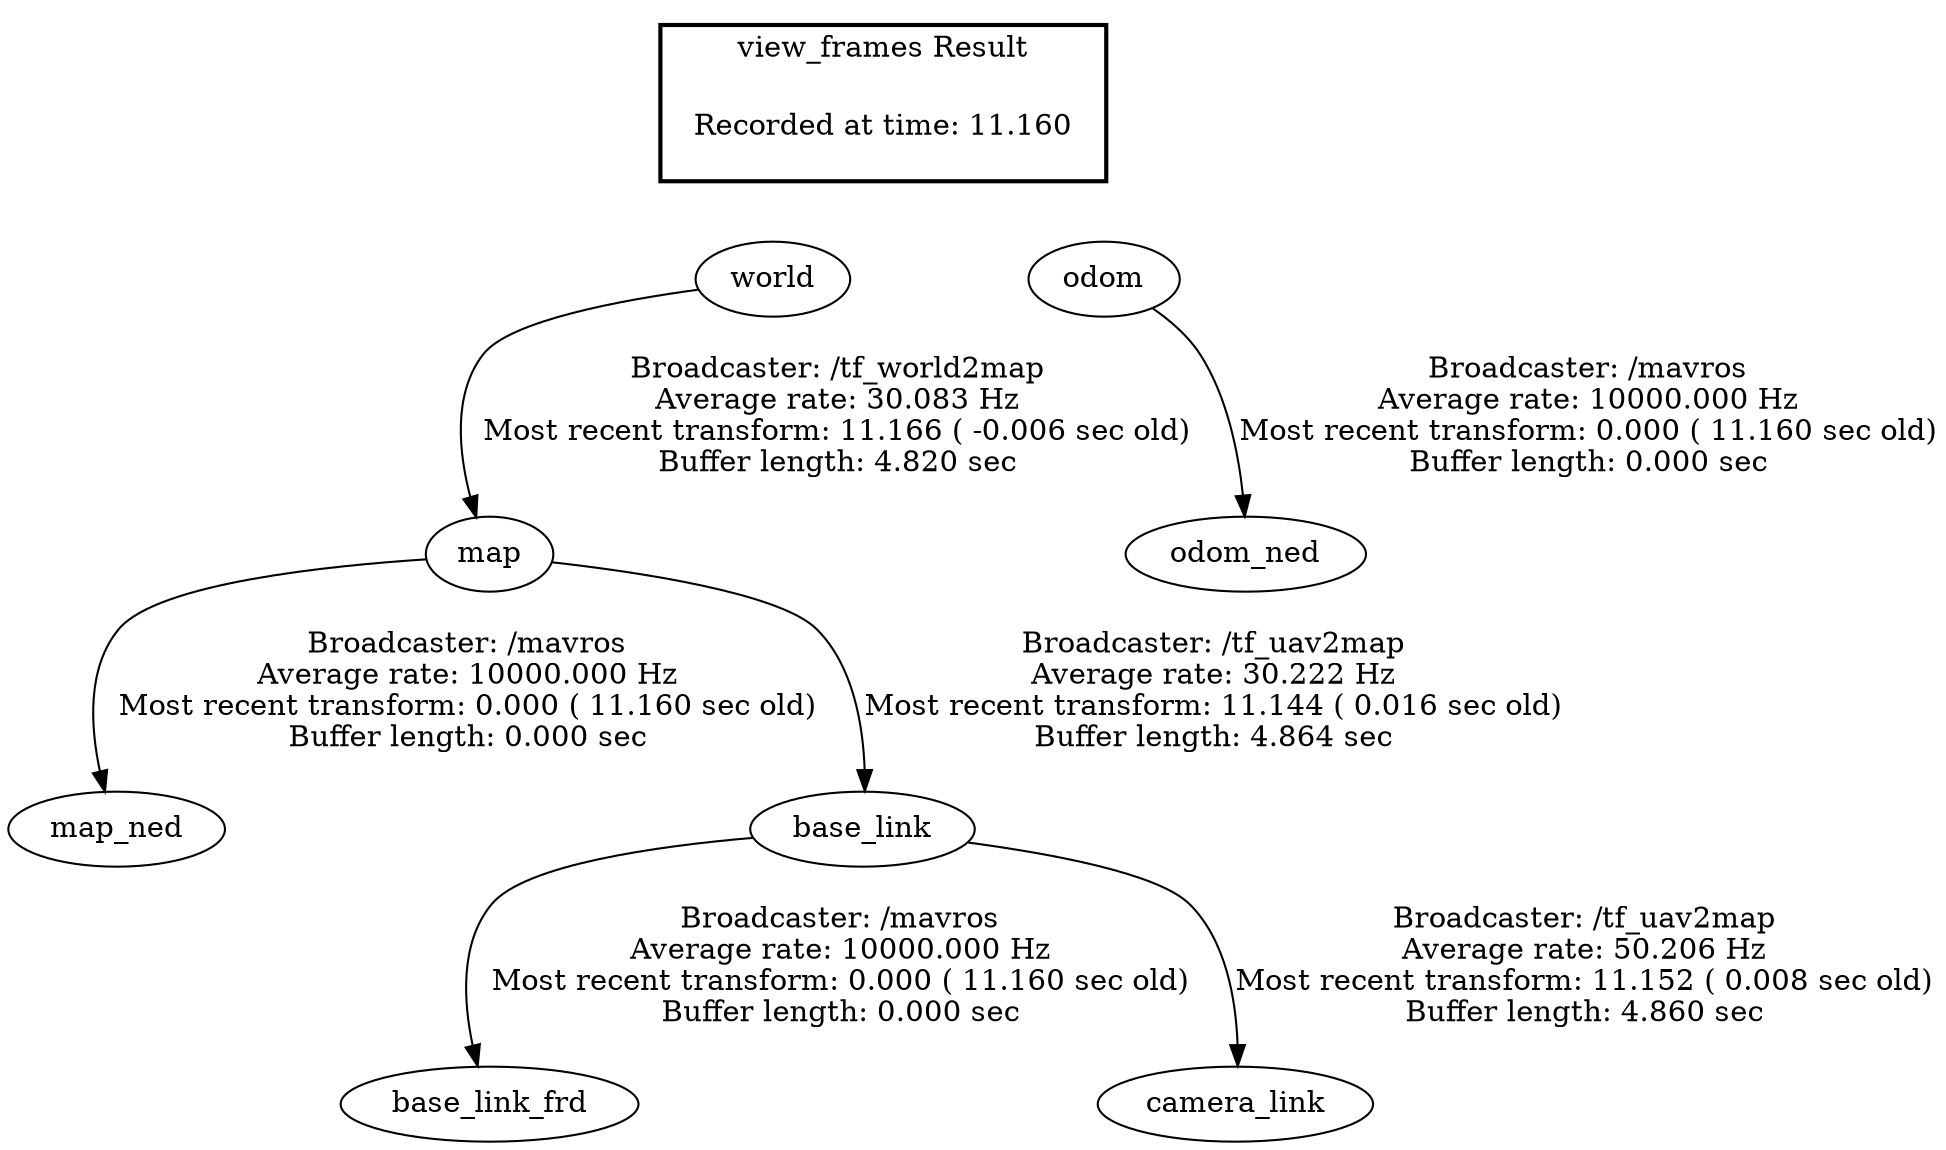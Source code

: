 digraph G {
"map" -> "map_ned"[label="Broadcaster: /mavros\nAverage rate: 10000.000 Hz\nMost recent transform: 0.000 ( 11.160 sec old)\nBuffer length: 0.000 sec\n"];
"world" -> "map"[label="Broadcaster: /tf_world2map\nAverage rate: 30.083 Hz\nMost recent transform: 11.166 ( -0.006 sec old)\nBuffer length: 4.820 sec\n"];
"odom" -> "odom_ned"[label="Broadcaster: /mavros\nAverage rate: 10000.000 Hz\nMost recent transform: 0.000 ( 11.160 sec old)\nBuffer length: 0.000 sec\n"];
"base_link" -> "base_link_frd"[label="Broadcaster: /mavros\nAverage rate: 10000.000 Hz\nMost recent transform: 0.000 ( 11.160 sec old)\nBuffer length: 0.000 sec\n"];
"map" -> "base_link"[label="Broadcaster: /tf_uav2map\nAverage rate: 30.222 Hz\nMost recent transform: 11.144 ( 0.016 sec old)\nBuffer length: 4.864 sec\n"];
"base_link" -> "camera_link"[label="Broadcaster: /tf_uav2map\nAverage rate: 50.206 Hz\nMost recent transform: 11.152 ( 0.008 sec old)\nBuffer length: 4.860 sec\n"];
edge [style=invis];
 subgraph cluster_legend { style=bold; color=black; label ="view_frames Result";
"Recorded at time: 11.160"[ shape=plaintext ] ;
 }->"odom";
edge [style=invis];
 subgraph cluster_legend { style=bold; color=black; label ="view_frames Result";
"Recorded at time: 11.160"[ shape=plaintext ] ;
 }->"world";
}